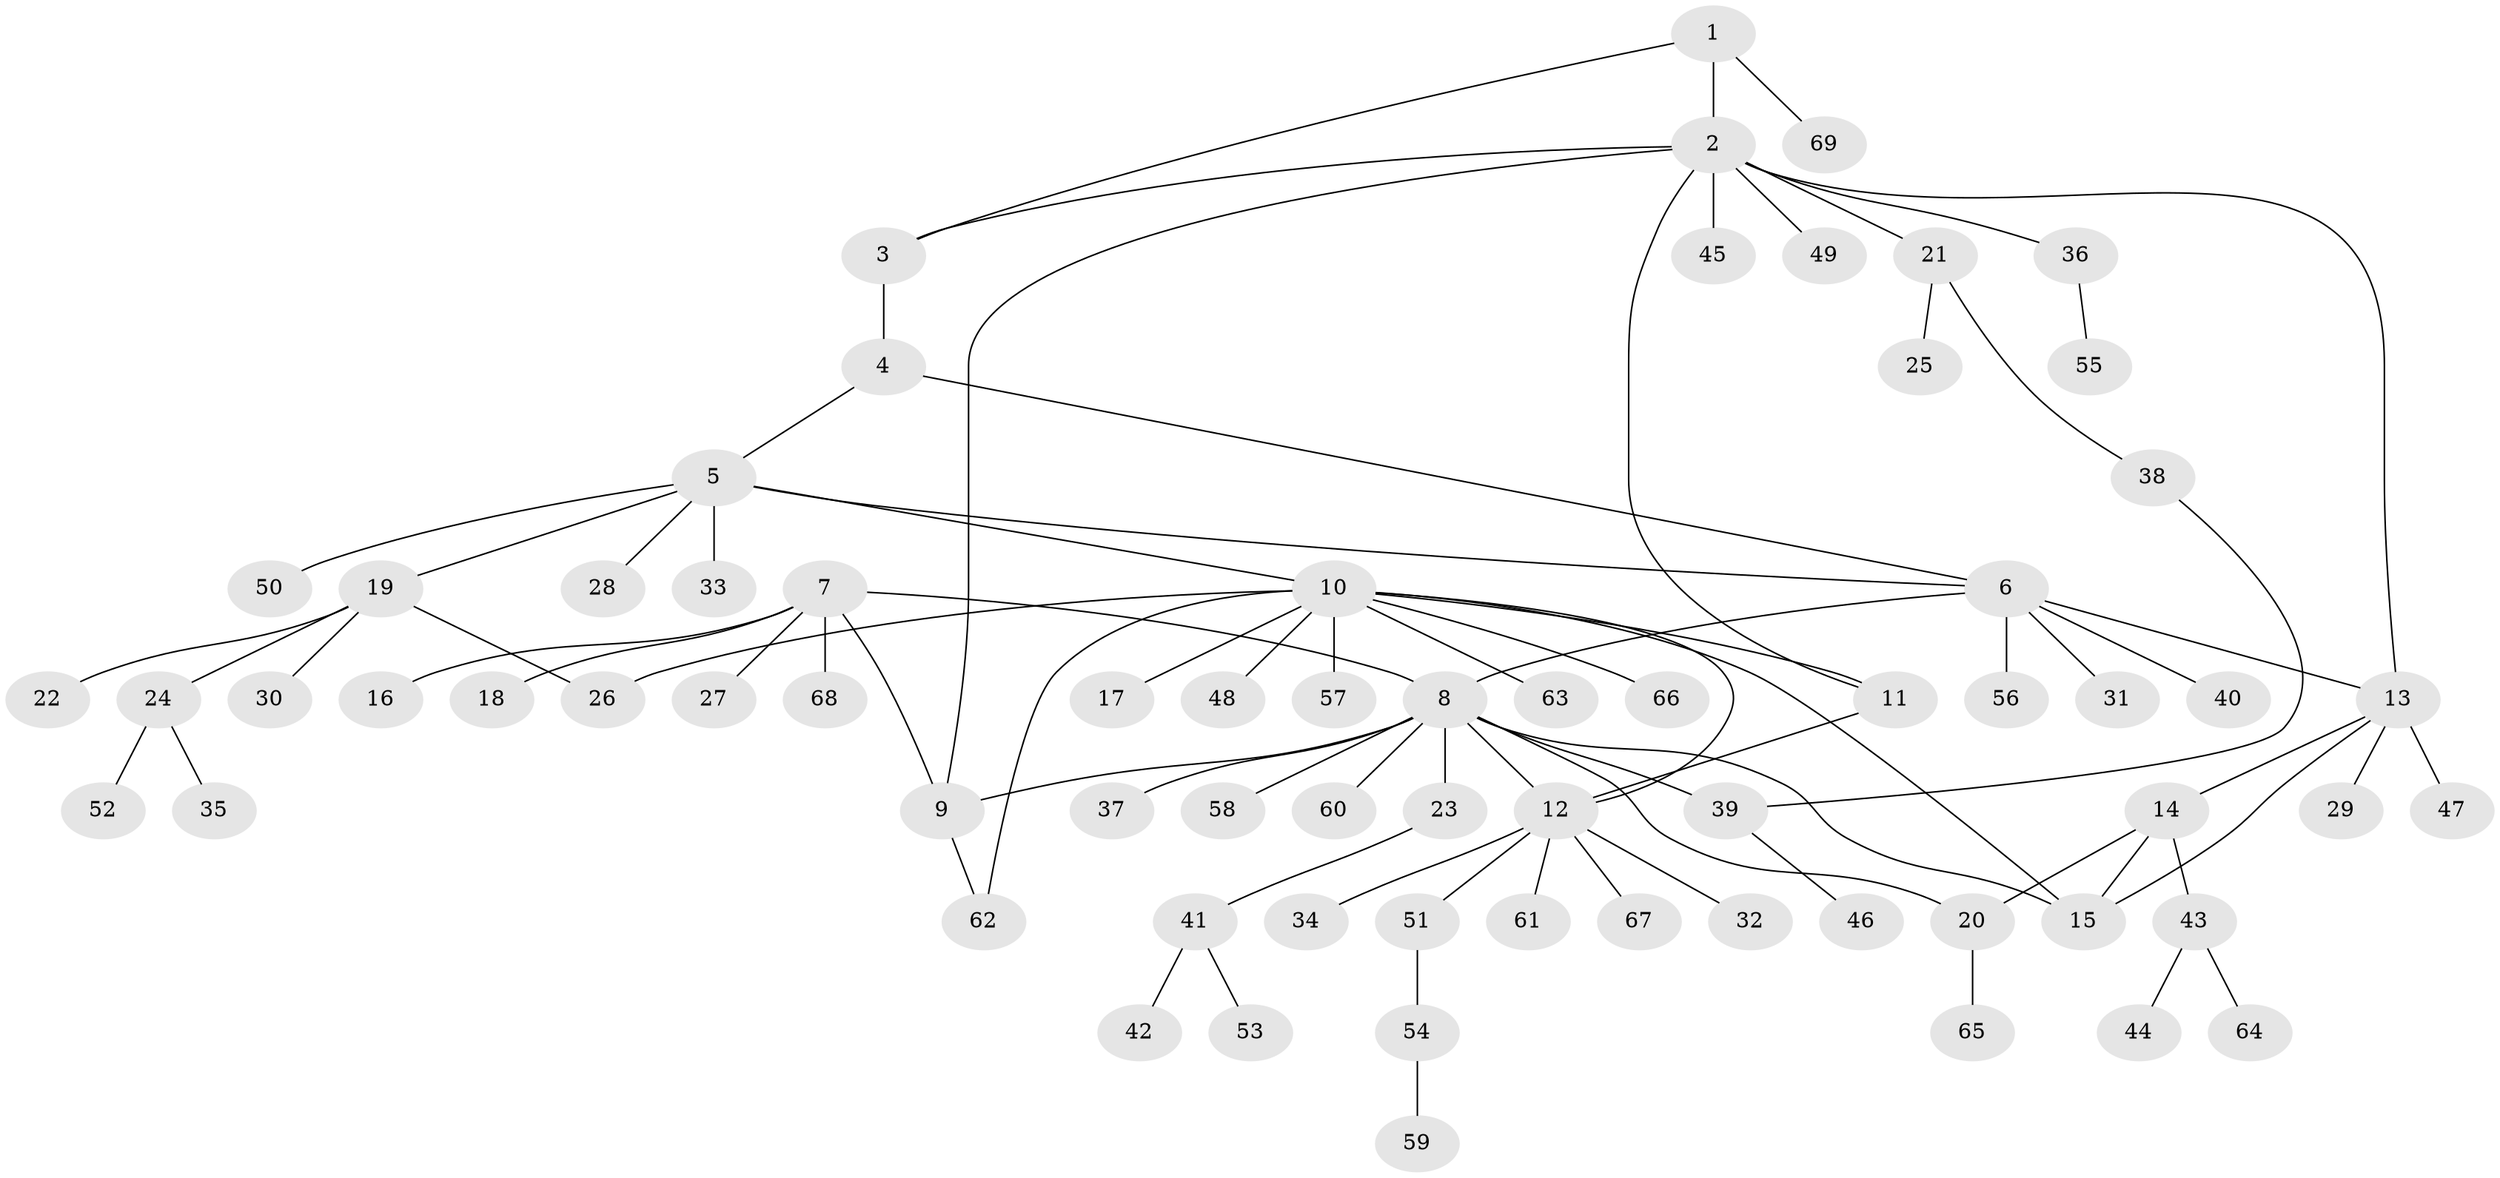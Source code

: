// coarse degree distribution, {7: 0.04878048780487805, 3: 0.12195121951219512, 15: 0.024390243902439025, 12: 0.024390243902439025, 2: 0.12195121951219512, 4: 0.07317073170731707, 1: 0.5853658536585366}
// Generated by graph-tools (version 1.1) at 2025/19/03/04/25 18:19:39]
// undirected, 69 vertices, 83 edges
graph export_dot {
graph [start="1"]
  node [color=gray90,style=filled];
  1;
  2;
  3;
  4;
  5;
  6;
  7;
  8;
  9;
  10;
  11;
  12;
  13;
  14;
  15;
  16;
  17;
  18;
  19;
  20;
  21;
  22;
  23;
  24;
  25;
  26;
  27;
  28;
  29;
  30;
  31;
  32;
  33;
  34;
  35;
  36;
  37;
  38;
  39;
  40;
  41;
  42;
  43;
  44;
  45;
  46;
  47;
  48;
  49;
  50;
  51;
  52;
  53;
  54;
  55;
  56;
  57;
  58;
  59;
  60;
  61;
  62;
  63;
  64;
  65;
  66;
  67;
  68;
  69;
  1 -- 2;
  1 -- 3;
  1 -- 69;
  2 -- 3;
  2 -- 9;
  2 -- 11;
  2 -- 13;
  2 -- 21;
  2 -- 36;
  2 -- 45;
  2 -- 49;
  3 -- 4;
  4 -- 5;
  4 -- 6;
  5 -- 6;
  5 -- 10;
  5 -- 19;
  5 -- 28;
  5 -- 33;
  5 -- 50;
  6 -- 8;
  6 -- 13;
  6 -- 31;
  6 -- 40;
  6 -- 56;
  7 -- 8;
  7 -- 9;
  7 -- 16;
  7 -- 18;
  7 -- 27;
  7 -- 68;
  8 -- 9;
  8 -- 12;
  8 -- 15;
  8 -- 20;
  8 -- 23;
  8 -- 37;
  8 -- 39;
  8 -- 58;
  8 -- 60;
  9 -- 62;
  10 -- 11;
  10 -- 12;
  10 -- 15;
  10 -- 17;
  10 -- 26;
  10 -- 48;
  10 -- 57;
  10 -- 62;
  10 -- 63;
  10 -- 66;
  11 -- 12;
  12 -- 32;
  12 -- 34;
  12 -- 51;
  12 -- 61;
  12 -- 67;
  13 -- 14;
  13 -- 15;
  13 -- 29;
  13 -- 47;
  14 -- 15;
  14 -- 20;
  14 -- 43;
  19 -- 22;
  19 -- 24;
  19 -- 26;
  19 -- 30;
  20 -- 65;
  21 -- 25;
  21 -- 38;
  23 -- 41;
  24 -- 35;
  24 -- 52;
  36 -- 55;
  38 -- 39;
  39 -- 46;
  41 -- 42;
  41 -- 53;
  43 -- 44;
  43 -- 64;
  51 -- 54;
  54 -- 59;
}
